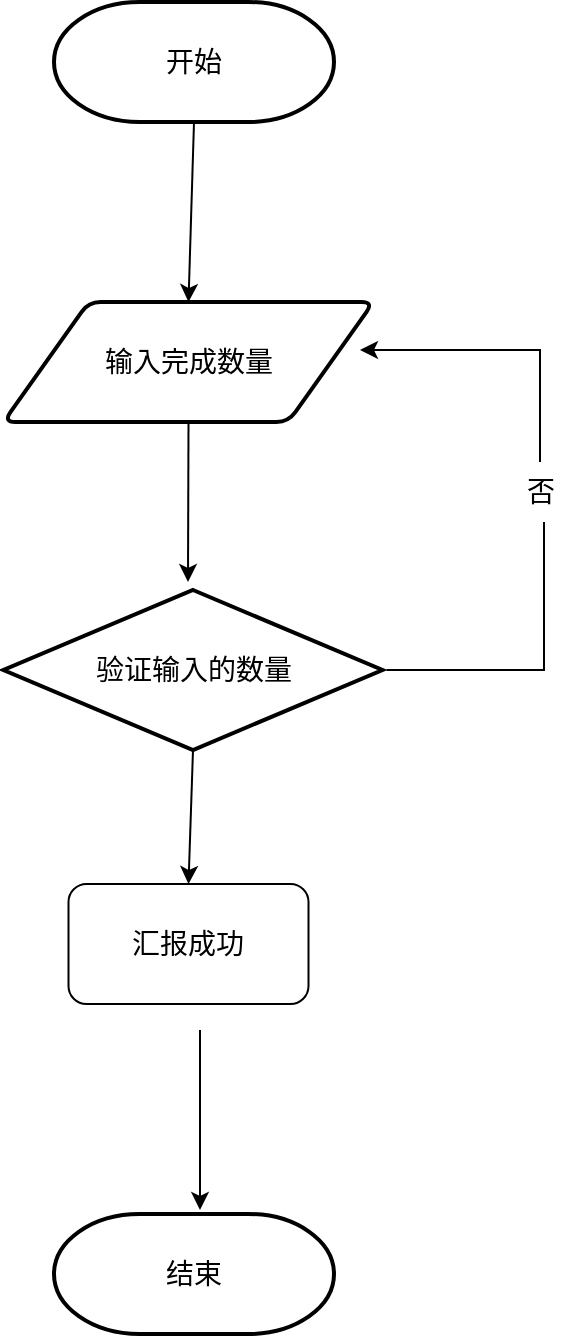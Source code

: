 <mxfile version="20.0.4" type="github">
  <diagram id="-Thg3NojDzIJrcwwlIQT" name="第 1 页">
    <mxGraphModel dx="1673" dy="925" grid="1" gridSize="10" guides="1" tooltips="1" connect="1" arrows="1" fold="1" page="1" pageScale="1" pageWidth="1654" pageHeight="2336" math="0" shadow="0">
      <root>
        <mxCell id="0" />
        <mxCell id="1" parent="0" />
        <mxCell id="zCkPLSWbQm5JxwFreFaJ-64" value="开始" style="strokeWidth=2;html=1;shape=mxgraph.flowchart.terminator;whiteSpace=wrap;fontSize=14;" vertex="1" parent="1">
          <mxGeometry x="687" y="200" width="140" height="60" as="geometry" />
        </mxCell>
        <mxCell id="zCkPLSWbQm5JxwFreFaJ-67" value="输入完成数量" style="shape=parallelogram;html=1;strokeWidth=2;perimeter=parallelogramPerimeter;whiteSpace=wrap;rounded=1;arcSize=12;size=0.23;fontSize=14;" vertex="1" parent="1">
          <mxGeometry x="661.75" y="350" width="185" height="60" as="geometry" />
        </mxCell>
        <mxCell id="zCkPLSWbQm5JxwFreFaJ-69" value="验证输入的数量" style="strokeWidth=2;html=1;shape=mxgraph.flowchart.decision;whiteSpace=wrap;fontSize=14;" vertex="1" parent="1">
          <mxGeometry x="661.75" y="494" width="189.5" height="80" as="geometry" />
        </mxCell>
        <mxCell id="zCkPLSWbQm5JxwFreFaJ-72" value="结束" style="strokeWidth=2;html=1;shape=mxgraph.flowchart.terminator;whiteSpace=wrap;fontSize=14;" vertex="1" parent="1">
          <mxGeometry x="687" y="806" width="140" height="60" as="geometry" />
        </mxCell>
        <mxCell id="zCkPLSWbQm5JxwFreFaJ-74" value="" style="edgeStyle=elbowEdgeStyle;elbow=horizontal;endArrow=classic;html=1;rounded=0;fontSize=14;startArrow=none;" edge="1" parent="1" source="zCkPLSWbQm5JxwFreFaJ-75">
          <mxGeometry width="50" height="50" relative="1" as="geometry">
            <mxPoint x="853.25" y="534" as="sourcePoint" />
            <mxPoint x="840" y="374" as="targetPoint" />
            <Array as="points">
              <mxPoint x="930" y="380" />
            </Array>
          </mxGeometry>
        </mxCell>
        <mxCell id="zCkPLSWbQm5JxwFreFaJ-75" value="否" style="text;html=1;align=center;verticalAlign=middle;resizable=0;points=[];autosize=1;strokeColor=none;fillColor=none;fontSize=14;" vertex="1" parent="1">
          <mxGeometry x="910" y="430" width="40" height="30" as="geometry" />
        </mxCell>
        <mxCell id="zCkPLSWbQm5JxwFreFaJ-77" value="" style="edgeStyle=elbowEdgeStyle;elbow=horizontal;endArrow=none;html=1;rounded=0;fontSize=14;" edge="1" parent="1" target="zCkPLSWbQm5JxwFreFaJ-75">
          <mxGeometry width="50" height="50" relative="1" as="geometry">
            <mxPoint x="853.25" y="534.0" as="sourcePoint" />
            <mxPoint x="840.0" y="374.0" as="targetPoint" />
            <Array as="points">
              <mxPoint x="932" y="464" />
            </Array>
          </mxGeometry>
        </mxCell>
        <mxCell id="zCkPLSWbQm5JxwFreFaJ-78" value="" style="endArrow=classic;html=1;rounded=0;fontSize=14;exitX=0.5;exitY=1;exitDx=0;exitDy=0;exitPerimeter=0;entryX=0.5;entryY=0;entryDx=0;entryDy=0;" edge="1" parent="1" source="zCkPLSWbQm5JxwFreFaJ-64" target="zCkPLSWbQm5JxwFreFaJ-67">
          <mxGeometry width="50" height="50" relative="1" as="geometry">
            <mxPoint x="700" y="610" as="sourcePoint" />
            <mxPoint x="757" y="340" as="targetPoint" />
          </mxGeometry>
        </mxCell>
        <mxCell id="zCkPLSWbQm5JxwFreFaJ-79" value="" style="endArrow=classic;html=1;rounded=0;fontSize=14;exitX=0.5;exitY=1;exitDx=0;exitDy=0;" edge="1" parent="1" source="zCkPLSWbQm5JxwFreFaJ-67">
          <mxGeometry width="50" height="50" relative="1" as="geometry">
            <mxPoint x="700" y="610" as="sourcePoint" />
            <mxPoint x="754" y="490" as="targetPoint" />
          </mxGeometry>
        </mxCell>
        <mxCell id="zCkPLSWbQm5JxwFreFaJ-83" value="汇报成功" style="rounded=1;whiteSpace=wrap;html=1;fontSize=14;" vertex="1" parent="1">
          <mxGeometry x="694.25" y="641" width="120" height="60" as="geometry" />
        </mxCell>
        <mxCell id="zCkPLSWbQm5JxwFreFaJ-84" value="" style="endArrow=classic;html=1;rounded=0;fontSize=14;exitX=0.5;exitY=1;exitDx=0;exitDy=0;exitPerimeter=0;entryX=0.5;entryY=0;entryDx=0;entryDy=0;" edge="1" parent="1" source="zCkPLSWbQm5JxwFreFaJ-69" target="zCkPLSWbQm5JxwFreFaJ-83">
          <mxGeometry width="50" height="50" relative="1" as="geometry">
            <mxPoint x="700" y="740" as="sourcePoint" />
            <mxPoint x="750" y="690" as="targetPoint" />
          </mxGeometry>
        </mxCell>
        <mxCell id="zCkPLSWbQm5JxwFreFaJ-85" value="" style="endArrow=classic;html=1;rounded=0;fontSize=14;" edge="1" parent="1">
          <mxGeometry width="50" height="50" relative="1" as="geometry">
            <mxPoint x="760" y="714" as="sourcePoint" />
            <mxPoint x="760" y="804" as="targetPoint" />
          </mxGeometry>
        </mxCell>
      </root>
    </mxGraphModel>
  </diagram>
</mxfile>

